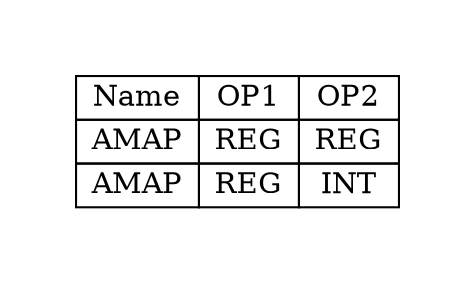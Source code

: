 digraph{
graph [pad="0.5", nodesep="0.5", ranksep="2" ]
node [shape=plain]
Foo [label=<
<table border="0" cellborder="1" cellspacing="0">
<tr><td> Name </td> <td> OP1 </td><td> OP2 </td> </tr>
<tr><td> AMAP </td><td> REG </td><td> REG </td> </tr>
<tr><td> AMAP </td><td> REG </td><td> INT </td> </tr>
</table>>];
}
